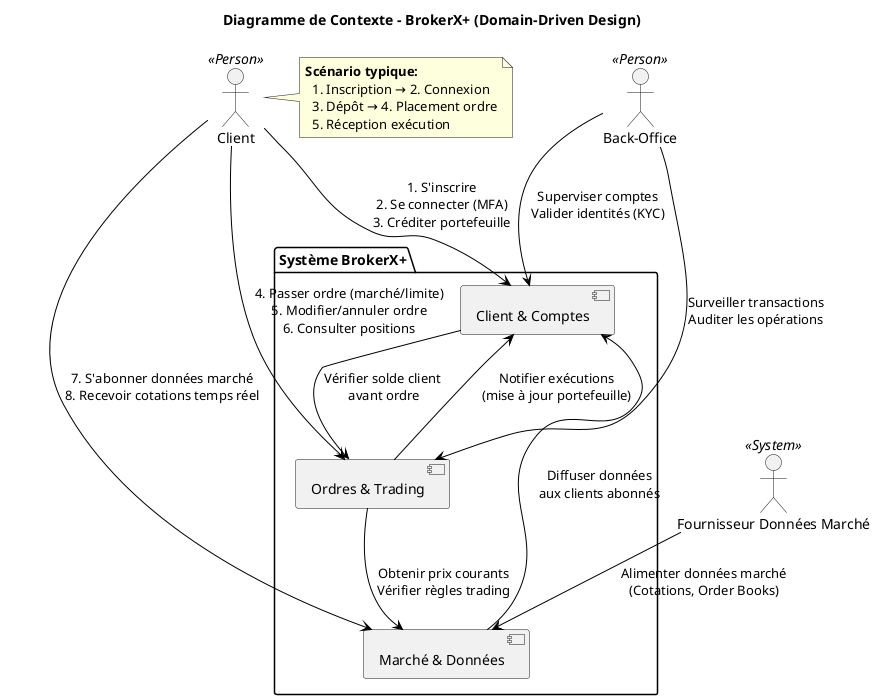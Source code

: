 @startuml context_diagram
!define RECTANGLE class
skinparam backgroundcolor transparent
skinparam shadowing false
skinparam class {
    BackgroundColor White
    BorderColor Black
    ArrowColor Black
}

title Diagramme de Contexte - BrokerX+ (Domain-Driven Design)

actor "Client" as client <<Person>>
actor "Back-Office" as backoffice <<Person>>
actor "Fournisseur Données Marché" as marketdata <<System>>

package "Système BrokerX+" {
    [Client & Comptes] as accounts
    [Ordres & Trading] as trading
    [Marché & Données] as market
}

' Interactions Client
client --> accounts : "1. S'inscrire\n2. Se connecter (MFA)\n3. Créditer portefeuille"
client --> trading : "4. Passer ordre (marché/limite)\n5. Modifier/annuler ordre\n6. Consulter positions"
client --> market : "7. S'abonner données marché\n8. Recevoir cotations temps réel"

' Interactions Back-Office
backoffice --> accounts : "Superviser comptes\nValider identités (KYC)"
backoffice --> trading : "Surveiller transactions\nAuditer les opérations"

' Interactions externes
marketdata --> market : "Alimenter données marché\n(Cotations, Order Books)"
trading --> market : "Obtenir prix courants\nVérifier règles trading"

' Relations entre contexts
accounts --> trading : "Vérifier solde client\n avant ordre"
trading --> accounts : "Notifier exécutions\n(mise à jour portefeuille)"
market --> accounts : "Diffuser données\naux clients abonnés"

note right of client
  **Scénario typique:**
    1. Inscription → 2. Connexion
    3. Dépôt → 4. Placement ordre
    5. Réception exécution
end note

@enduml